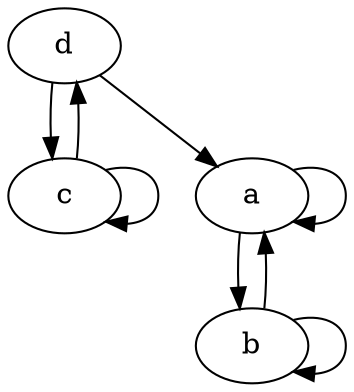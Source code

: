 /*
	dot -Tpdf -orefl.pdf refl.dot
*/

digraph refl {
	a->a;
	b->b;
	c->c;
	a->b;
	b->a;
	d->a;
	d->c;
	c->d;
}
